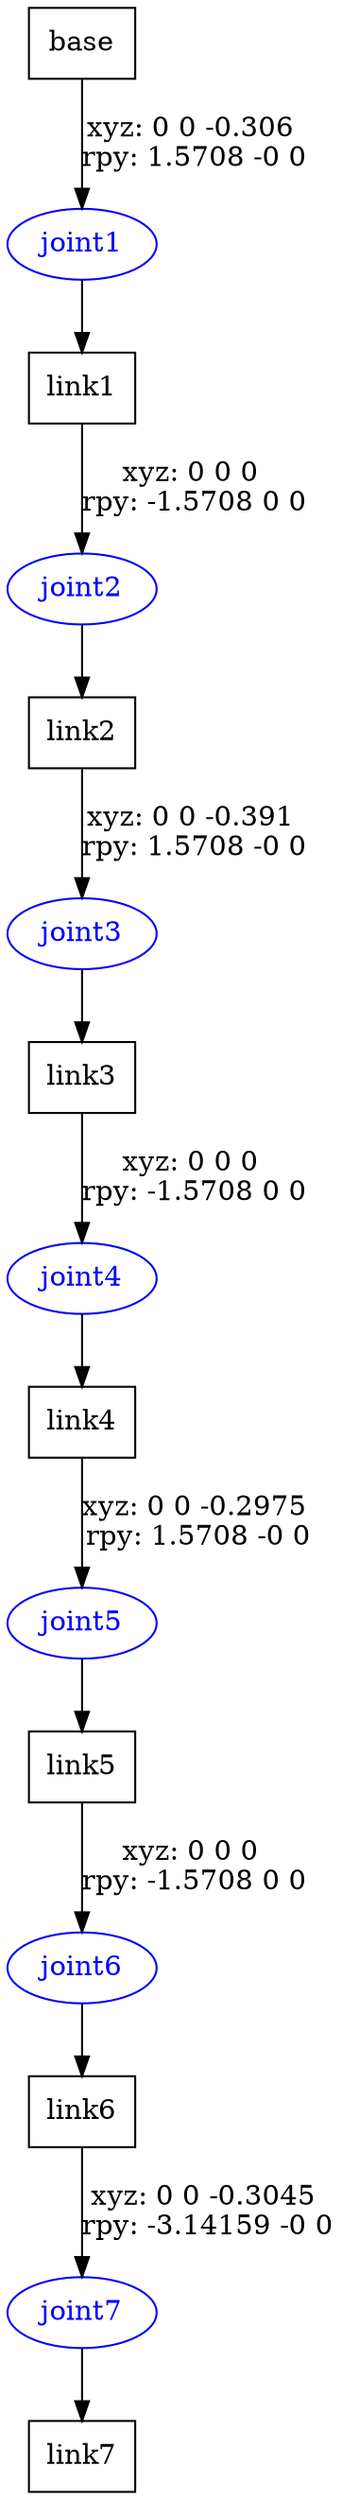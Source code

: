 digraph G {
node [shape=box];
"base" [label="base"];
"link1" [label="link1"];
"link2" [label="link2"];
"link3" [label="link3"];
"link4" [label="link4"];
"link5" [label="link5"];
"link6" [label="link6"];
"link7" [label="link7"];
node [shape=ellipse, color=blue, fontcolor=blue];
"base" -> "joint1" [label="xyz: 0 0 -0.306 \nrpy: 1.5708 -0 0"]
"joint1" -> "link1"
"link1" -> "joint2" [label="xyz: 0 0 0 \nrpy: -1.5708 0 0"]
"joint2" -> "link2"
"link2" -> "joint3" [label="xyz: 0 0 -0.391 \nrpy: 1.5708 -0 0"]
"joint3" -> "link3"
"link3" -> "joint4" [label="xyz: 0 0 0 \nrpy: -1.5708 0 0"]
"joint4" -> "link4"
"link4" -> "joint5" [label="xyz: 0 0 -0.2975 \nrpy: 1.5708 -0 0"]
"joint5" -> "link5"
"link5" -> "joint6" [label="xyz: 0 0 0 \nrpy: -1.5708 0 0"]
"joint6" -> "link6"
"link6" -> "joint7" [label="xyz: 0 0 -0.3045 \nrpy: -3.14159 -0 0"]
"joint7" -> "link7"
}
